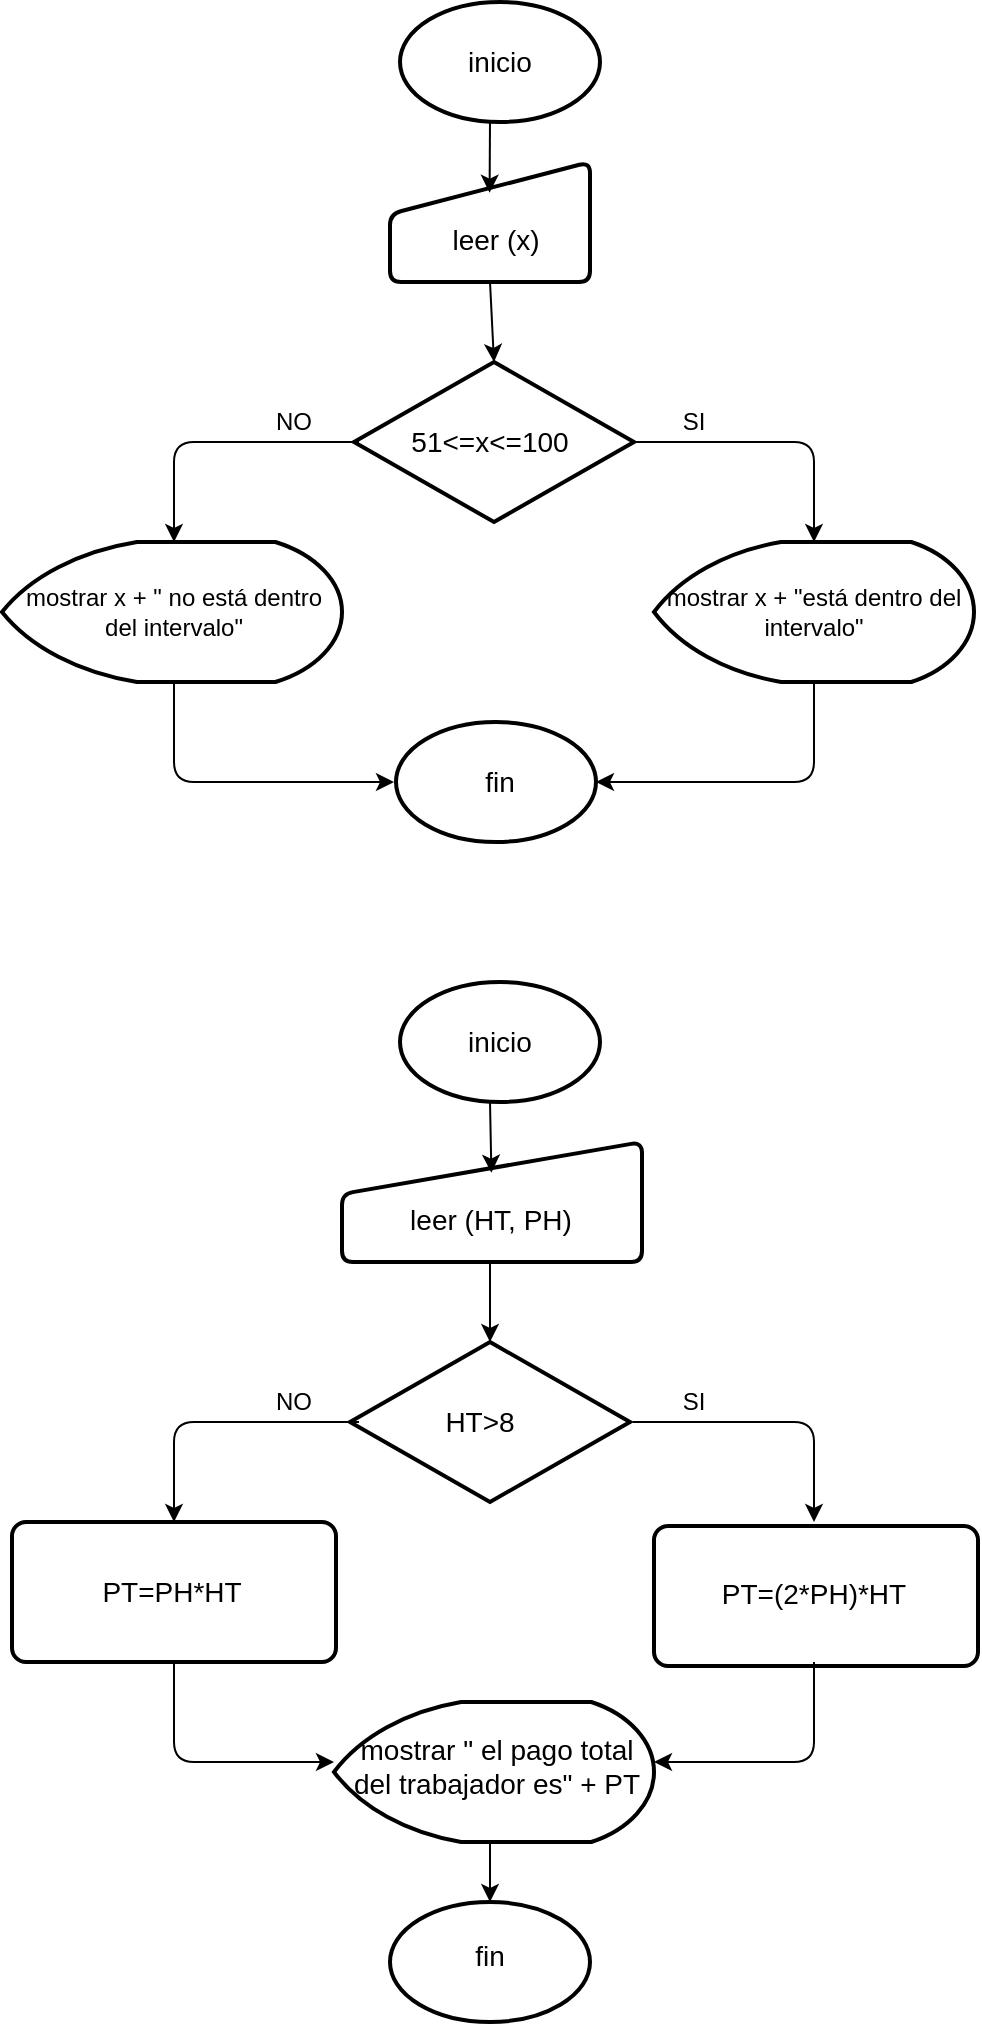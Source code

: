 <mxfile version="14.3.1" type="github">
  <diagram id="RPUKACDX_ijAw-fDbox1" name="Page-1">
    <mxGraphModel dx="1021" dy="500" grid="1" gridSize="10" guides="1" tooltips="1" connect="1" arrows="1" fold="1" page="1" pageScale="1" pageWidth="850" pageHeight="1100" math="0" shadow="0">
      <root>
        <mxCell id="0" />
        <mxCell id="1" parent="0" />
        <mxCell id="hEatXMf1lp8kNTqVY6a8-59" value="" style="rounded=1;whiteSpace=wrap;html=1;absoluteArcSize=1;arcSize=14;strokeWidth=2;shadow=0;" vertex="1" parent="1">
          <mxGeometry x="480" y="802" width="162" height="70" as="geometry" />
        </mxCell>
        <mxCell id="hEatXMf1lp8kNTqVY6a8-17" value="" style="strokeWidth=2;html=1;shape=mxgraph.flowchart.start_1;whiteSpace=wrap;shadow=0;" vertex="1" parent="1">
          <mxGeometry x="353" y="40" width="100" height="60" as="geometry" />
        </mxCell>
        <mxCell id="hEatXMf1lp8kNTqVY6a8-16" value="" style="html=1;strokeWidth=2;shape=manualInput;whiteSpace=wrap;rounded=1;size=26;arcSize=11;shadow=0;" vertex="1" parent="1">
          <mxGeometry x="348" y="120" width="100" height="60" as="geometry" />
        </mxCell>
        <mxCell id="hEatXMf1lp8kNTqVY6a8-14" value="" style="strokeWidth=2;html=1;shape=mxgraph.flowchart.decision;whiteSpace=wrap;" vertex="1" parent="1">
          <mxGeometry x="330" y="220" width="140" height="80" as="geometry" />
        </mxCell>
        <mxCell id="hEatXMf1lp8kNTqVY6a8-3" value="&lt;font style=&quot;font-size: 14px&quot;&gt;inicio&lt;/font&gt;" style="text;html=1;strokeColor=none;fillColor=none;align=center;verticalAlign=middle;whiteSpace=wrap;rounded=0;" vertex="1" parent="1">
          <mxGeometry x="373" y="55" width="60" height="30" as="geometry" />
        </mxCell>
        <mxCell id="hEatXMf1lp8kNTqVY6a8-6" value="&lt;font style=&quot;font-size: 14px&quot;&gt;leer (x)&lt;/font&gt;" style="text;html=1;strokeColor=none;fillColor=none;align=center;verticalAlign=middle;whiteSpace=wrap;rounded=0;" vertex="1" parent="1">
          <mxGeometry x="371" y="149" width="60" height="20" as="geometry" />
        </mxCell>
        <mxCell id="hEatXMf1lp8kNTqVY6a8-7" value="" style="endArrow=classic;html=1;exitX=0.5;exitY=1;exitDx=0;exitDy=0;entryX=0.5;entryY=0;entryDx=0;entryDy=0;entryPerimeter=0;" edge="1" parent="1" target="hEatXMf1lp8kNTqVY6a8-14">
          <mxGeometry width="50" height="50" relative="1" as="geometry">
            <mxPoint x="398.0" y="180.0" as="sourcePoint" />
            <mxPoint x="400.433" y="220.331" as="targetPoint" />
          </mxGeometry>
        </mxCell>
        <mxCell id="hEatXMf1lp8kNTqVY6a8-9" value="&lt;font style=&quot;font-size: 14px&quot;&gt;51&amp;lt;=x&amp;lt;=100&lt;/font&gt;" style="text;html=1;strokeColor=none;fillColor=none;align=center;verticalAlign=middle;whiteSpace=wrap;rounded=0;" vertex="1" parent="1">
          <mxGeometry x="353" y="250" width="90" height="20" as="geometry" />
        </mxCell>
        <mxCell id="hEatXMf1lp8kNTqVY6a8-11" value="" style="endArrow=classic;html=1;" edge="1" parent="1">
          <mxGeometry width="50" height="50" relative="1" as="geometry">
            <mxPoint x="469.5" y="260" as="sourcePoint" />
            <mxPoint x="560" y="310" as="targetPoint" />
            <Array as="points">
              <mxPoint x="560" y="260" />
            </Array>
          </mxGeometry>
        </mxCell>
        <mxCell id="hEatXMf1lp8kNTqVY6a8-12" value="" style="endArrow=classic;html=1;" edge="1" parent="1">
          <mxGeometry width="50" height="50" relative="1" as="geometry">
            <mxPoint x="332.5" y="260.0" as="sourcePoint" />
            <mxPoint x="240" y="310" as="targetPoint" />
            <Array as="points">
              <mxPoint x="240" y="260" />
            </Array>
          </mxGeometry>
        </mxCell>
        <mxCell id="hEatXMf1lp8kNTqVY6a8-20" value="" style="endArrow=classic;html=1;entryX=0.498;entryY=0.256;entryDx=0;entryDy=0;entryPerimeter=0;" edge="1" parent="1" target="hEatXMf1lp8kNTqVY6a8-16">
          <mxGeometry width="50" height="50" relative="1" as="geometry">
            <mxPoint x="398" y="100" as="sourcePoint" />
            <mxPoint x="448" y="50" as="targetPoint" />
          </mxGeometry>
        </mxCell>
        <mxCell id="hEatXMf1lp8kNTqVY6a8-21" value="SI" style="text;html=1;strokeColor=none;fillColor=none;align=center;verticalAlign=middle;whiteSpace=wrap;rounded=0;shadow=0;" vertex="1" parent="1">
          <mxGeometry x="480" y="240" width="40" height="20" as="geometry" />
        </mxCell>
        <mxCell id="hEatXMf1lp8kNTqVY6a8-22" value="NO" style="text;html=1;strokeColor=none;fillColor=none;align=center;verticalAlign=middle;whiteSpace=wrap;rounded=0;shadow=0;" vertex="1" parent="1">
          <mxGeometry x="280" y="240" width="40" height="20" as="geometry" />
        </mxCell>
        <mxCell id="hEatXMf1lp8kNTqVY6a8-23" value="" style="strokeWidth=2;html=1;shape=mxgraph.flowchart.display;whiteSpace=wrap;shadow=0;" vertex="1" parent="1">
          <mxGeometry x="154" y="310" width="170" height="70" as="geometry" />
        </mxCell>
        <mxCell id="hEatXMf1lp8kNTqVY6a8-24" value="" style="strokeWidth=2;html=1;shape=mxgraph.flowchart.display;whiteSpace=wrap;shadow=0;" vertex="1" parent="1">
          <mxGeometry x="480" y="310" width="160" height="70" as="geometry" />
        </mxCell>
        <mxCell id="hEatXMf1lp8kNTqVY6a8-25" value="mostrar x + &quot;está dentro del intervalo&quot;" style="text;html=1;strokeColor=none;fillColor=none;align=center;verticalAlign=middle;whiteSpace=wrap;rounded=0;shadow=0;" vertex="1" parent="1">
          <mxGeometry x="480" y="325" width="160" height="40" as="geometry" />
        </mxCell>
        <mxCell id="hEatXMf1lp8kNTqVY6a8-27" value="mostrar x + &quot; no está dentro del intervalo&quot;" style="text;html=1;strokeColor=none;fillColor=none;align=center;verticalAlign=middle;whiteSpace=wrap;rounded=0;shadow=0;" vertex="1" parent="1">
          <mxGeometry x="160" y="325" width="160" height="40" as="geometry" />
        </mxCell>
        <mxCell id="hEatXMf1lp8kNTqVY6a8-30" value="" style="endArrow=classic;html=1;" edge="1" parent="1">
          <mxGeometry width="50" height="50" relative="1" as="geometry">
            <mxPoint x="240" y="380" as="sourcePoint" />
            <mxPoint x="350" y="430" as="targetPoint" />
            <Array as="points">
              <mxPoint x="240" y="430" />
            </Array>
          </mxGeometry>
        </mxCell>
        <mxCell id="hEatXMf1lp8kNTqVY6a8-31" value="" style="strokeWidth=2;html=1;shape=mxgraph.flowchart.start_1;whiteSpace=wrap;shadow=0;" vertex="1" parent="1">
          <mxGeometry x="351" y="400" width="100" height="60" as="geometry" />
        </mxCell>
        <mxCell id="hEatXMf1lp8kNTqVY6a8-32" value="&lt;font style=&quot;font-size: 14px&quot;&gt;fin&lt;/font&gt;" style="text;html=1;strokeColor=none;fillColor=none;align=center;verticalAlign=middle;whiteSpace=wrap;rounded=0;shadow=0;" vertex="1" parent="1">
          <mxGeometry x="383" y="420" width="40" height="20" as="geometry" />
        </mxCell>
        <mxCell id="hEatXMf1lp8kNTqVY6a8-33" value="" style="endArrow=classic;html=1;entryX=1;entryY=0.5;entryDx=0;entryDy=0;entryPerimeter=0;" edge="1" parent="1" target="hEatXMf1lp8kNTqVY6a8-31">
          <mxGeometry width="50" height="50" relative="1" as="geometry">
            <mxPoint x="560" y="380" as="sourcePoint" />
            <mxPoint x="680" y="430" as="targetPoint" />
            <Array as="points">
              <mxPoint x="560" y="430" />
            </Array>
          </mxGeometry>
        </mxCell>
        <mxCell id="hEatXMf1lp8kNTqVY6a8-36" value="" style="strokeWidth=2;html=1;shape=mxgraph.flowchart.start_1;whiteSpace=wrap;shadow=0;" vertex="1" parent="1">
          <mxGeometry x="353" y="530" width="100" height="60" as="geometry" />
        </mxCell>
        <mxCell id="hEatXMf1lp8kNTqVY6a8-37" value="" style="html=1;strokeWidth=2;shape=manualInput;whiteSpace=wrap;rounded=1;size=26;arcSize=11;shadow=0;" vertex="1" parent="1">
          <mxGeometry x="324" y="610" width="150" height="60" as="geometry" />
        </mxCell>
        <mxCell id="hEatXMf1lp8kNTqVY6a8-38" value="" style="strokeWidth=2;html=1;shape=mxgraph.flowchart.decision;whiteSpace=wrap;" vertex="1" parent="1">
          <mxGeometry x="328" y="710" width="140" height="80" as="geometry" />
        </mxCell>
        <mxCell id="hEatXMf1lp8kNTqVY6a8-39" value="&lt;font style=&quot;font-size: 14px&quot;&gt;inicio&lt;/font&gt;" style="text;html=1;strokeColor=none;fillColor=none;align=center;verticalAlign=middle;whiteSpace=wrap;rounded=0;" vertex="1" parent="1">
          <mxGeometry x="373" y="545" width="60" height="30" as="geometry" />
        </mxCell>
        <mxCell id="hEatXMf1lp8kNTqVY6a8-40" value="&lt;font style=&quot;font-size: 14px&quot;&gt;leer (HT, PH)&lt;/font&gt;" style="text;html=1;strokeColor=none;fillColor=none;align=center;verticalAlign=middle;whiteSpace=wrap;rounded=0;" vertex="1" parent="1">
          <mxGeometry x="353.5" y="639" width="89" height="20" as="geometry" />
        </mxCell>
        <mxCell id="hEatXMf1lp8kNTqVY6a8-41" value="" style="endArrow=classic;html=1;exitX=0.5;exitY=1;exitDx=0;exitDy=0;entryX=0.5;entryY=0;entryDx=0;entryDy=0;entryPerimeter=0;" edge="1" parent="1" target="hEatXMf1lp8kNTqVY6a8-38">
          <mxGeometry width="50" height="50" relative="1" as="geometry">
            <mxPoint x="398.0" y="670.0" as="sourcePoint" />
            <mxPoint x="400.433" y="710.331" as="targetPoint" />
          </mxGeometry>
        </mxCell>
        <mxCell id="hEatXMf1lp8kNTqVY6a8-43" value="" style="endArrow=classic;html=1;" edge="1" parent="1">
          <mxGeometry width="50" height="50" relative="1" as="geometry">
            <mxPoint x="469.5" y="750.0" as="sourcePoint" />
            <mxPoint x="560" y="800.0" as="targetPoint" />
            <Array as="points">
              <mxPoint x="560" y="750" />
            </Array>
          </mxGeometry>
        </mxCell>
        <mxCell id="hEatXMf1lp8kNTqVY6a8-44" value="" style="endArrow=classic;html=1;" edge="1" parent="1">
          <mxGeometry width="50" height="50" relative="1" as="geometry">
            <mxPoint x="332.5" y="750.0" as="sourcePoint" />
            <mxPoint x="240" y="800.0" as="targetPoint" />
            <Array as="points">
              <mxPoint x="240" y="750" />
            </Array>
          </mxGeometry>
        </mxCell>
        <mxCell id="hEatXMf1lp8kNTqVY6a8-45" value="" style="endArrow=classic;html=1;entryX=0.498;entryY=0.256;entryDx=0;entryDy=0;entryPerimeter=0;" edge="1" parent="1" target="hEatXMf1lp8kNTqVY6a8-37">
          <mxGeometry width="50" height="50" relative="1" as="geometry">
            <mxPoint x="398.0" y="590.0" as="sourcePoint" />
            <mxPoint x="448" y="540" as="targetPoint" />
          </mxGeometry>
        </mxCell>
        <mxCell id="hEatXMf1lp8kNTqVY6a8-46" value="SI" style="text;html=1;strokeColor=none;fillColor=none;align=center;verticalAlign=middle;whiteSpace=wrap;rounded=0;shadow=0;" vertex="1" parent="1">
          <mxGeometry x="480" y="730" width="40" height="20" as="geometry" />
        </mxCell>
        <mxCell id="hEatXMf1lp8kNTqVY6a8-47" value="NO" style="text;html=1;strokeColor=none;fillColor=none;align=center;verticalAlign=middle;whiteSpace=wrap;rounded=0;shadow=0;" vertex="1" parent="1">
          <mxGeometry x="280" y="730" width="40" height="20" as="geometry" />
        </mxCell>
        <mxCell id="hEatXMf1lp8kNTqVY6a8-52" value="" style="endArrow=classic;html=1;" edge="1" parent="1">
          <mxGeometry width="50" height="50" relative="1" as="geometry">
            <mxPoint x="240" y="870" as="sourcePoint" />
            <mxPoint x="320" y="920" as="targetPoint" />
            <Array as="points">
              <mxPoint x="240" y="920" />
            </Array>
          </mxGeometry>
        </mxCell>
        <mxCell id="hEatXMf1lp8kNTqVY6a8-53" value="" style="strokeWidth=2;html=1;shape=mxgraph.flowchart.start_1;whiteSpace=wrap;shadow=0;" vertex="1" parent="1">
          <mxGeometry x="348" y="990" width="100" height="60" as="geometry" />
        </mxCell>
        <mxCell id="hEatXMf1lp8kNTqVY6a8-54" value="&lt;font style=&quot;font-size: 14px&quot;&gt;fin&lt;/font&gt;" style="text;html=1;strokeColor=none;fillColor=none;align=center;verticalAlign=middle;whiteSpace=wrap;rounded=0;shadow=0;" vertex="1" parent="1">
          <mxGeometry x="378" y="1007" width="40" height="20" as="geometry" />
        </mxCell>
        <mxCell id="hEatXMf1lp8kNTqVY6a8-55" value="" style="endArrow=classic;html=1;" edge="1" parent="1">
          <mxGeometry width="50" height="50" relative="1" as="geometry">
            <mxPoint x="560" y="870" as="sourcePoint" />
            <mxPoint x="480" y="920" as="targetPoint" />
            <Array as="points">
              <mxPoint x="560" y="920" />
            </Array>
          </mxGeometry>
        </mxCell>
        <mxCell id="hEatXMf1lp8kNTqVY6a8-56" value="&lt;font style=&quot;font-size: 14px&quot;&gt;HT&amp;gt;8&lt;/font&gt;" style="text;html=1;strokeColor=none;fillColor=none;align=center;verticalAlign=middle;whiteSpace=wrap;rounded=0;shadow=0;" vertex="1" parent="1">
          <mxGeometry x="373" y="740" width="40" height="20" as="geometry" />
        </mxCell>
        <mxCell id="hEatXMf1lp8kNTqVY6a8-57" value="" style="rounded=1;whiteSpace=wrap;html=1;absoluteArcSize=1;arcSize=14;strokeWidth=2;shadow=0;" vertex="1" parent="1">
          <mxGeometry x="159" y="800" width="162" height="70" as="geometry" />
        </mxCell>
        <mxCell id="hEatXMf1lp8kNTqVY6a8-58" value="&lt;font style=&quot;font-size: 14px&quot;&gt;PT=(2*PH)*HT&lt;/font&gt;" style="text;html=1;strokeColor=none;fillColor=none;align=center;verticalAlign=middle;whiteSpace=wrap;rounded=0;shadow=0;" vertex="1" parent="1">
          <mxGeometry x="505" y="826" width="110" height="20" as="geometry" />
        </mxCell>
        <mxCell id="hEatXMf1lp8kNTqVY6a8-60" value="&lt;font style=&quot;font-size: 14px&quot;&gt;PT=PH*HT&lt;/font&gt;" style="text;html=1;strokeColor=none;fillColor=none;align=center;verticalAlign=middle;whiteSpace=wrap;rounded=0;shadow=0;" vertex="1" parent="1">
          <mxGeometry x="184" y="825" width="110" height="20" as="geometry" />
        </mxCell>
        <mxCell id="hEatXMf1lp8kNTqVY6a8-61" value="" style="strokeWidth=2;html=1;shape=mxgraph.flowchart.display;whiteSpace=wrap;shadow=0;" vertex="1" parent="1">
          <mxGeometry x="320" y="890" width="160" height="70" as="geometry" />
        </mxCell>
        <mxCell id="hEatXMf1lp8kNTqVY6a8-63" value="&lt;font style=&quot;font-size: 14px&quot;&gt;mostrar &quot; el pago total del trabajador es&quot; + PT&lt;/font&gt;" style="text;html=1;strokeColor=none;fillColor=none;align=center;verticalAlign=middle;whiteSpace=wrap;rounded=0;shadow=0;" vertex="1" parent="1">
          <mxGeometry x="321.5" y="912" width="159" height="20" as="geometry" />
        </mxCell>
        <mxCell id="hEatXMf1lp8kNTqVY6a8-65" value="" style="endArrow=classic;html=1;entryX=0.5;entryY=0;entryDx=0;entryDy=0;entryPerimeter=0;" edge="1" parent="1" target="hEatXMf1lp8kNTqVY6a8-53">
          <mxGeometry width="50" height="50" relative="1" as="geometry">
            <mxPoint x="398" y="960" as="sourcePoint" />
            <mxPoint x="448" y="910" as="targetPoint" />
          </mxGeometry>
        </mxCell>
      </root>
    </mxGraphModel>
  </diagram>
</mxfile>
